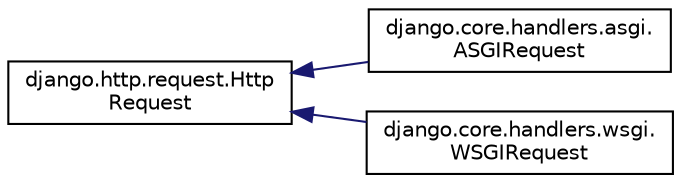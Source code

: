digraph "Graphical Class Hierarchy"
{
 // LATEX_PDF_SIZE
  edge [fontname="Helvetica",fontsize="10",labelfontname="Helvetica",labelfontsize="10"];
  node [fontname="Helvetica",fontsize="10",shape=record];
  rankdir="LR";
  Node0 [label="django.http.request.Http\lRequest",height=0.2,width=0.4,color="black", fillcolor="white", style="filled",URL="$d1/ded/classdjango_1_1http_1_1request_1_1_http_request.html",tooltip=" "];
  Node0 -> Node1 [dir="back",color="midnightblue",fontsize="10",style="solid",fontname="Helvetica"];
  Node1 [label="django.core.handlers.asgi.\lASGIRequest",height=0.2,width=0.4,color="black", fillcolor="white", style="filled",URL="$d2/d80/classdjango_1_1core_1_1handlers_1_1asgi_1_1_a_s_g_i_request.html",tooltip=" "];
  Node0 -> Node2 [dir="back",color="midnightblue",fontsize="10",style="solid",fontname="Helvetica"];
  Node2 [label="django.core.handlers.wsgi.\lWSGIRequest",height=0.2,width=0.4,color="black", fillcolor="white", style="filled",URL="$de/db1/classdjango_1_1core_1_1handlers_1_1wsgi_1_1_w_s_g_i_request.html",tooltip=" "];
}
